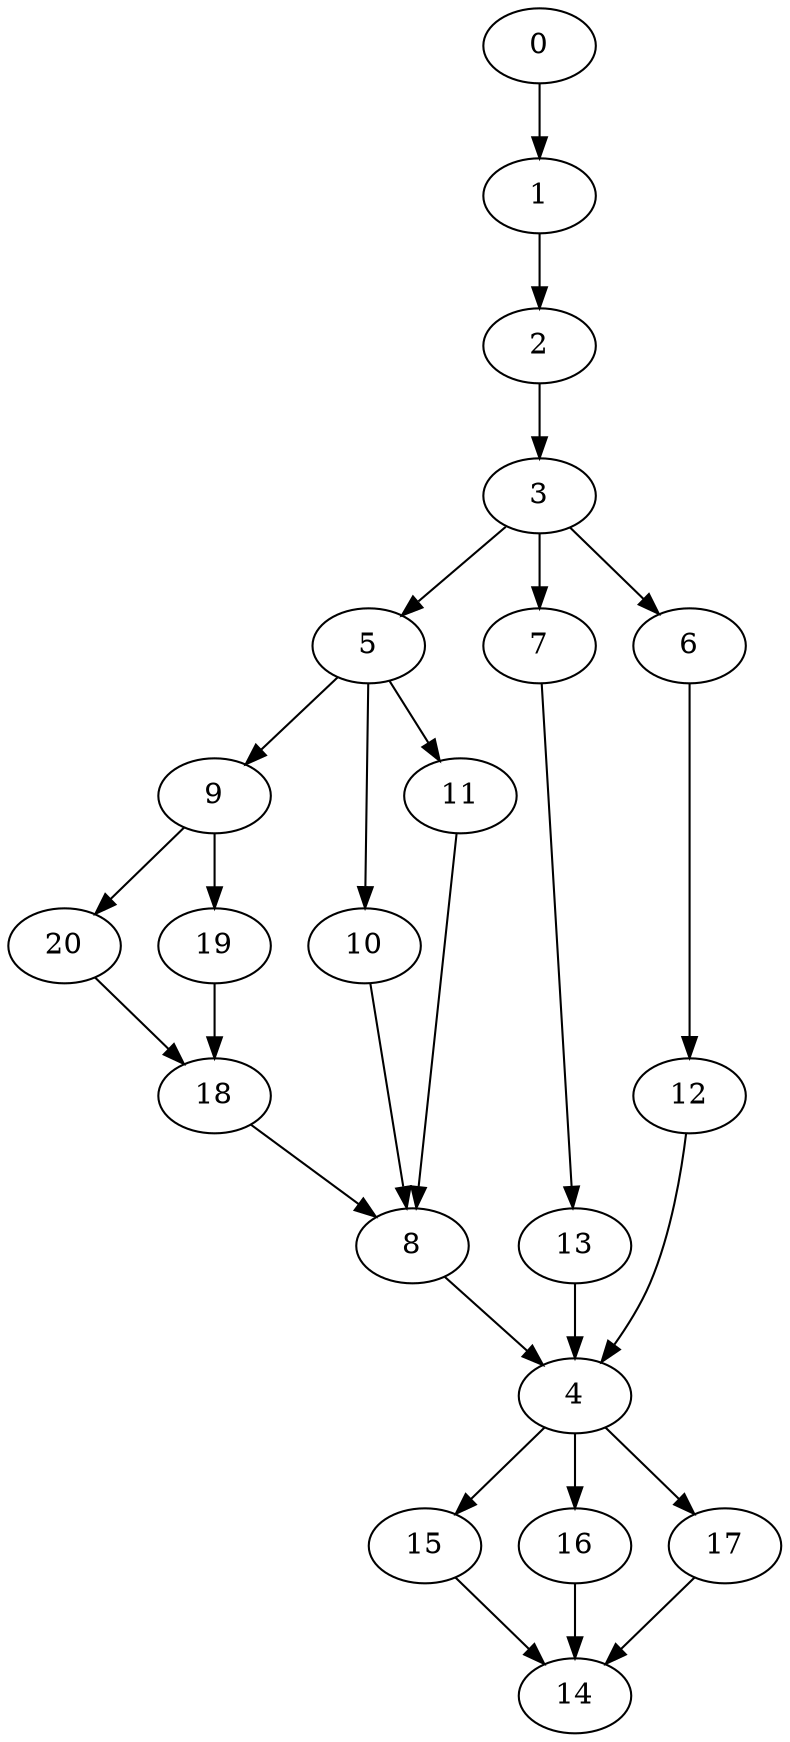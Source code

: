 digraph "SeriesParallel-MaxBf-3_Nodes_21_CCR_0.10_WeightType_Random#2_Homogeneous-2" {
0 [Weight=99];
1 [Weight=85];
2 [Weight=71];
3 [Weight=42];
5 [Weight=142];
9 [Weight=142];
20 [Weight=113];
19 [Weight=42];
18 [Weight=85];
10 [Weight=28];
11 [Weight=28];
7 [Weight=113];
8 [Weight=142];
6 [Weight=71];
12 [Weight=57];
13 [Weight=28];
4 [Weight=28];
15 [Weight=99];
16 [Weight=85];
17 [Weight=71];
14 [Weight=99];
3 -> 7 [Weight=6];
18 -> 8 [Weight=9];
17 -> 14 [Weight=6];
2 -> 3 [Weight=4];
11 -> 8 [Weight=7];
6 -> 12 [Weight=6];
20 -> 18 [Weight=8];
3 -> 6 [Weight=7];
5 -> 9 [Weight=6];
19 -> 18 [Weight=2];
9 -> 20 [Weight=8];
15 -> 14 [Weight=4];
4 -> 16 [Weight=3];
13 -> 4 [Weight=2];
5 -> 11 [Weight=3];
3 -> 5 [Weight=2];
8 -> 4 [Weight=8];
10 -> 8 [Weight=7];
9 -> 19 [Weight=8];
4 -> 17 [Weight=9];
7 -> 13 [Weight=10];
5 -> 10 [Weight=6];
16 -> 14 [Weight=9];
1 -> 2 [Weight=8];
0 -> 1 [Weight=6];
12 -> 4 [Weight=8];
4 -> 15 [Weight=5];
}
